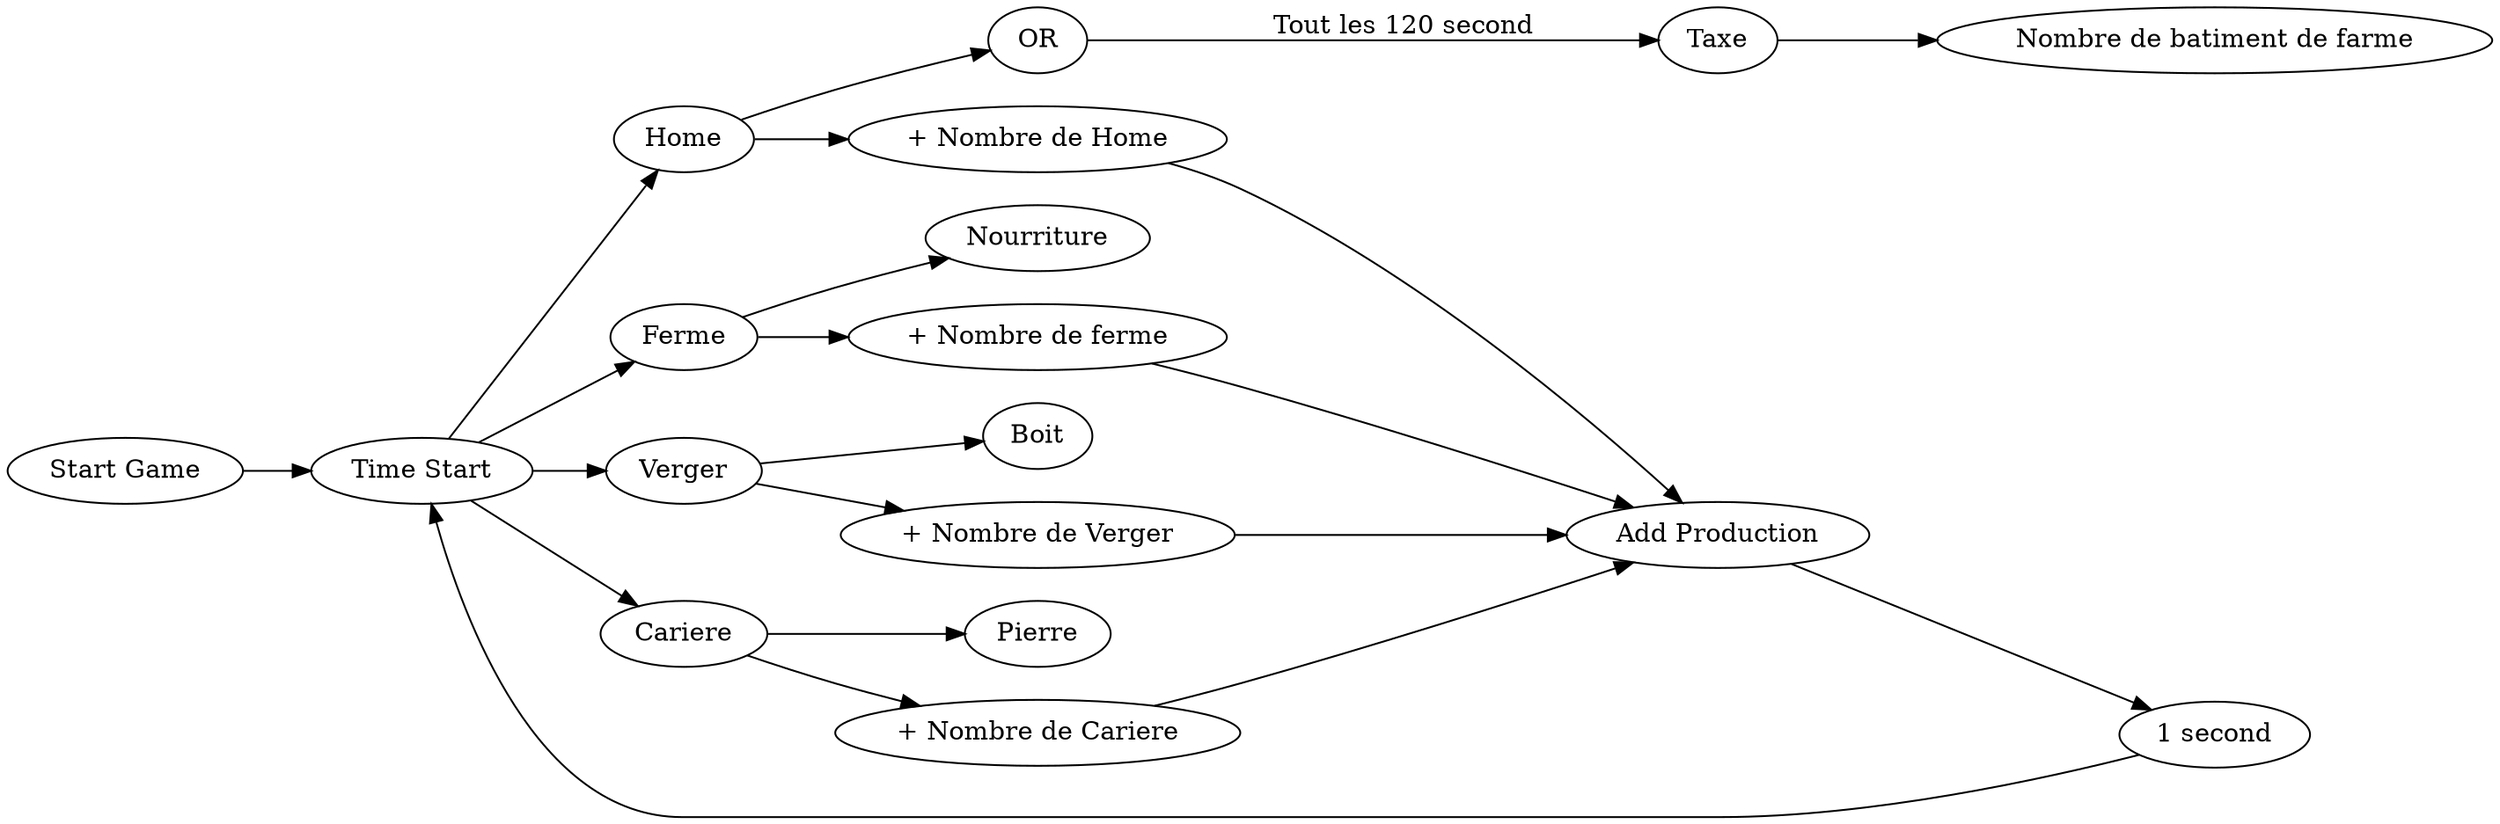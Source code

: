 digraph { 

    "Start Game" -> 
    "Time Start" -> "Home" -> "OR"
    "OR" -> "Taxe" [label = "Tout les 120 second"] 
    "Taxe" -> "Nombre de batiment de farme"
    "Time Start" -> "Ferme" -> "Nourriture"
    "Time Start" -> "Verger" -> "Boit"
    "Time Start" -> "Cariere" -> "Pierre"
    "Home" -> "+ Nombre de Home" 
    "Ferme" -> "+ Nombre de ferme" 
    "Verger" -> "+ Nombre de Verger" 
    "Cariere" -> "+ Nombre de Cariere" 
    "+ Nombre de Home" -> "Add Production"
    "+ Nombre de ferme" -> "Add Production" 
    "+ Nombre de Verger" -> "Add Production" 
    "+ Nombre de Cariere" -> "Add Production" 
    "Add Production" -> "1 second"
    "1 second" -> "Time Start"
    rankdir=LR
 }